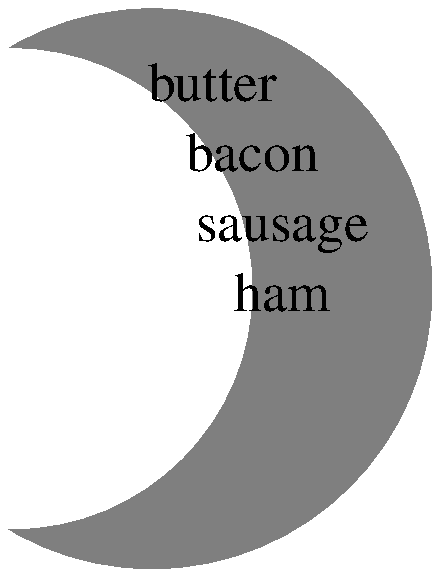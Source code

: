 .po 0.35i
.PS
move 
{move right 0.5
B: circle invisible fill rad 1.4
}     
{A: circle invisible fill 0 rad 1.2}
.ps +10
move to B
move up 1
move right 0.3
"butter"
move down 0.35
move right .2
"bacon"
move down 0.35
move right 0.15
"sausage"
move down 0.35
"ham"
.PE

